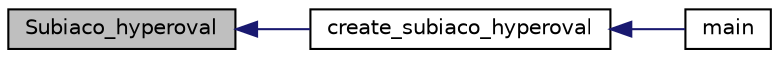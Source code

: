 digraph "Subiaco_hyperoval"
{
  edge [fontname="Helvetica",fontsize="10",labelfontname="Helvetica",labelfontsize="10"];
  node [fontname="Helvetica",fontsize="10",shape=record];
  rankdir="LR";
  Node707 [label="Subiaco_hyperoval",height=0.2,width=0.4,color="black", fillcolor="grey75", style="filled", fontcolor="black"];
  Node707 -> Node708 [dir="back",color="midnightblue",fontsize="10",style="solid",fontname="Helvetica"];
  Node708 [label="create_subiaco_hyperoval",height=0.2,width=0.4,color="black", fillcolor="white", style="filled",URL="$d4/d67/geometry_8h.html#ae5503f90cbc88ad9557ff4baa622b360"];
  Node708 -> Node709 [dir="back",color="midnightblue",fontsize="10",style="solid",fontname="Helvetica"];
  Node709 [label="main",height=0.2,width=0.4,color="black", fillcolor="white", style="filled",URL="$d4/d6e/make__something_8_c.html#a217dbf8b442f20279ea00b898af96f52"];
}
